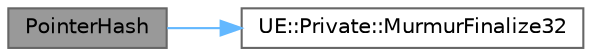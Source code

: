 digraph "PointerHash"
{
 // INTERACTIVE_SVG=YES
 // LATEX_PDF_SIZE
  bgcolor="transparent";
  edge [fontname=Helvetica,fontsize=10,labelfontname=Helvetica,labelfontsize=10];
  node [fontname=Helvetica,fontsize=10,shape=box,height=0.2,width=0.4];
  rankdir="LR";
  Node1 [id="Node000001",label="PointerHash",height=0.2,width=0.4,color="gray40", fillcolor="grey60", style="filled", fontcolor="black",tooltip=" "];
  Node1 -> Node2 [id="edge1_Node000001_Node000002",color="steelblue1",style="solid",tooltip=" "];
  Node2 [id="Node000002",label="UE::Private::MurmurFinalize32",height=0.2,width=0.4,color="grey40", fillcolor="white", style="filled",URL="$de/d60/namespaceUE_1_1Private.html#a6458f393c1c8bde41e1f65b511441d88",tooltip=" "];
}
